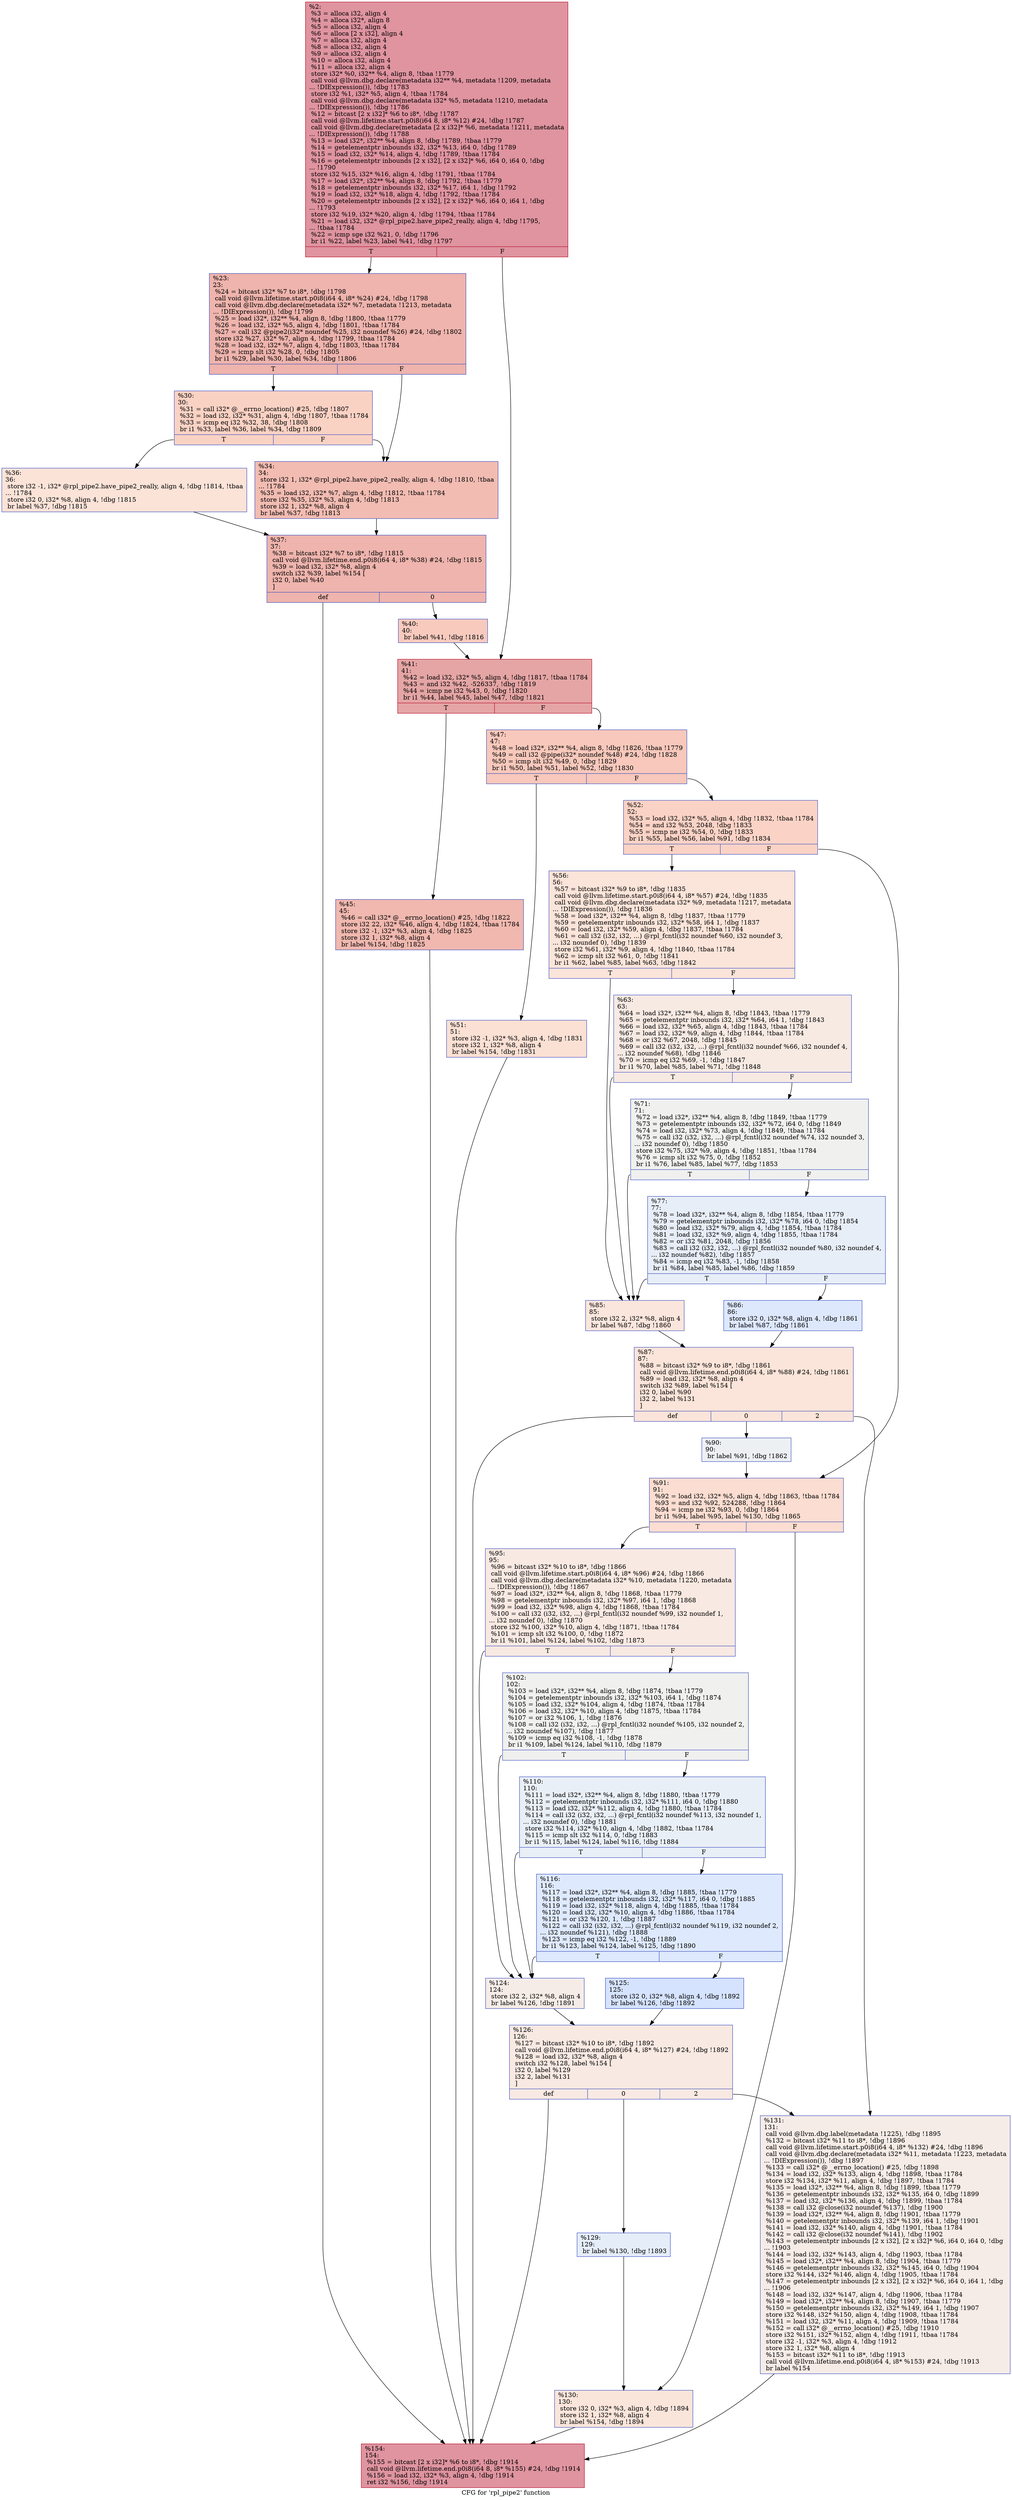 digraph "CFG for 'rpl_pipe2' function" {
	label="CFG for 'rpl_pipe2' function";

	Node0x26f6e60 [shape=record,color="#b70d28ff", style=filled, fillcolor="#b70d2870",label="{%2:\l  %3 = alloca i32, align 4\l  %4 = alloca i32*, align 8\l  %5 = alloca i32, align 4\l  %6 = alloca [2 x i32], align 4\l  %7 = alloca i32, align 4\l  %8 = alloca i32, align 4\l  %9 = alloca i32, align 4\l  %10 = alloca i32, align 4\l  %11 = alloca i32, align 4\l  store i32* %0, i32** %4, align 8, !tbaa !1779\l  call void @llvm.dbg.declare(metadata i32** %4, metadata !1209, metadata\l... !DIExpression()), !dbg !1783\l  store i32 %1, i32* %5, align 4, !tbaa !1784\l  call void @llvm.dbg.declare(metadata i32* %5, metadata !1210, metadata\l... !DIExpression()), !dbg !1786\l  %12 = bitcast [2 x i32]* %6 to i8*, !dbg !1787\l  call void @llvm.lifetime.start.p0i8(i64 8, i8* %12) #24, !dbg !1787\l  call void @llvm.dbg.declare(metadata [2 x i32]* %6, metadata !1211, metadata\l... !DIExpression()), !dbg !1788\l  %13 = load i32*, i32** %4, align 8, !dbg !1789, !tbaa !1779\l  %14 = getelementptr inbounds i32, i32* %13, i64 0, !dbg !1789\l  %15 = load i32, i32* %14, align 4, !dbg !1789, !tbaa !1784\l  %16 = getelementptr inbounds [2 x i32], [2 x i32]* %6, i64 0, i64 0, !dbg\l... !1790\l  store i32 %15, i32* %16, align 4, !dbg !1791, !tbaa !1784\l  %17 = load i32*, i32** %4, align 8, !dbg !1792, !tbaa !1779\l  %18 = getelementptr inbounds i32, i32* %17, i64 1, !dbg !1792\l  %19 = load i32, i32* %18, align 4, !dbg !1792, !tbaa !1784\l  %20 = getelementptr inbounds [2 x i32], [2 x i32]* %6, i64 0, i64 1, !dbg\l... !1793\l  store i32 %19, i32* %20, align 4, !dbg !1794, !tbaa !1784\l  %21 = load i32, i32* @rpl_pipe2.have_pipe2_really, align 4, !dbg !1795,\l... !tbaa !1784\l  %22 = icmp sge i32 %21, 0, !dbg !1796\l  br i1 %22, label %23, label %41, !dbg !1797\l|{<s0>T|<s1>F}}"];
	Node0x26f6e60:s0 -> Node0x26f6fc0;
	Node0x26f6e60:s1 -> Node0x26f71a0;
	Node0x26f6fc0 [shape=record,color="#3d50c3ff", style=filled, fillcolor="#d8564670",label="{%23:\l23:                                               \l  %24 = bitcast i32* %7 to i8*, !dbg !1798\l  call void @llvm.lifetime.start.p0i8(i64 4, i8* %24) #24, !dbg !1798\l  call void @llvm.dbg.declare(metadata i32* %7, metadata !1213, metadata\l... !DIExpression()), !dbg !1799\l  %25 = load i32*, i32** %4, align 8, !dbg !1800, !tbaa !1779\l  %26 = load i32, i32* %5, align 4, !dbg !1801, !tbaa !1784\l  %27 = call i32 @pipe2(i32* noundef %25, i32 noundef %26) #24, !dbg !1802\l  store i32 %27, i32* %7, align 4, !dbg !1799, !tbaa !1784\l  %28 = load i32, i32* %7, align 4, !dbg !1803, !tbaa !1784\l  %29 = icmp slt i32 %28, 0, !dbg !1805\l  br i1 %29, label %30, label %34, !dbg !1806\l|{<s0>T|<s1>F}}"];
	Node0x26f6fc0:s0 -> Node0x26f7010;
	Node0x26f6fc0:s1 -> Node0x26f7060;
	Node0x26f7010 [shape=record,color="#3d50c3ff", style=filled, fillcolor="#f4987a70",label="{%30:\l30:                                               \l  %31 = call i32* @__errno_location() #25, !dbg !1807\l  %32 = load i32, i32* %31, align 4, !dbg !1807, !tbaa !1784\l  %33 = icmp eq i32 %32, 38, !dbg !1808\l  br i1 %33, label %36, label %34, !dbg !1809\l|{<s0>T|<s1>F}}"];
	Node0x26f7010:s0 -> Node0x26f70b0;
	Node0x26f7010:s1 -> Node0x26f7060;
	Node0x26f7060 [shape=record,color="#3d50c3ff", style=filled, fillcolor="#e1675170",label="{%34:\l34:                                               \l  store i32 1, i32* @rpl_pipe2.have_pipe2_really, align 4, !dbg !1810, !tbaa\l... !1784\l  %35 = load i32, i32* %7, align 4, !dbg !1812, !tbaa !1784\l  store i32 %35, i32* %3, align 4, !dbg !1813\l  store i32 1, i32* %8, align 4\l  br label %37, !dbg !1813\l}"];
	Node0x26f7060 -> Node0x26f7100;
	Node0x26f70b0 [shape=record,color="#3d50c3ff", style=filled, fillcolor="#f6bfa670",label="{%36:\l36:                                               \l  store i32 -1, i32* @rpl_pipe2.have_pipe2_really, align 4, !dbg !1814, !tbaa\l... !1784\l  store i32 0, i32* %8, align 4, !dbg !1815\l  br label %37, !dbg !1815\l}"];
	Node0x26f70b0 -> Node0x26f7100;
	Node0x26f7100 [shape=record,color="#3d50c3ff", style=filled, fillcolor="#d8564670",label="{%37:\l37:                                               \l  %38 = bitcast i32* %7 to i8*, !dbg !1815\l  call void @llvm.lifetime.end.p0i8(i64 4, i8* %38) #24, !dbg !1815\l  %39 = load i32, i32* %8, align 4\l  switch i32 %39, label %154 [\l    i32 0, label %40\l  ]\l|{<s0>def|<s1>0}}"];
	Node0x26f7100:s0 -> Node0x26f7920;
	Node0x26f7100:s1 -> Node0x26f7150;
	Node0x26f7150 [shape=record,color="#3d50c3ff", style=filled, fillcolor="#ef886b70",label="{%40:\l40:                                               \l  br label %41, !dbg !1816\l}"];
	Node0x26f7150 -> Node0x26f71a0;
	Node0x26f71a0 [shape=record,color="#b70d28ff", style=filled, fillcolor="#c5333470",label="{%41:\l41:                                               \l  %42 = load i32, i32* %5, align 4, !dbg !1817, !tbaa !1784\l  %43 = and i32 %42, -526337, !dbg !1819\l  %44 = icmp ne i32 %43, 0, !dbg !1820\l  br i1 %44, label %45, label %47, !dbg !1821\l|{<s0>T|<s1>F}}"];
	Node0x26f71a0:s0 -> Node0x26f71f0;
	Node0x26f71a0:s1 -> Node0x26f7240;
	Node0x26f71f0 [shape=record,color="#3d50c3ff", style=filled, fillcolor="#dc5d4a70",label="{%45:\l45:                                               \l  %46 = call i32* @__errno_location() #25, !dbg !1822\l  store i32 22, i32* %46, align 4, !dbg !1824, !tbaa !1784\l  store i32 -1, i32* %3, align 4, !dbg !1825\l  store i32 1, i32* %8, align 4\l  br label %154, !dbg !1825\l}"];
	Node0x26f71f0 -> Node0x26f7920;
	Node0x26f7240 [shape=record,color="#3d50c3ff", style=filled, fillcolor="#ed836670",label="{%47:\l47:                                               \l  %48 = load i32*, i32** %4, align 8, !dbg !1826, !tbaa !1779\l  %49 = call i32 @pipe(i32* noundef %48) #24, !dbg !1828\l  %50 = icmp slt i32 %49, 0, !dbg !1829\l  br i1 %50, label %51, label %52, !dbg !1830\l|{<s0>T|<s1>F}}"];
	Node0x26f7240:s0 -> Node0x26f7290;
	Node0x26f7240:s1 -> Node0x26f72e0;
	Node0x26f7290 [shape=record,color="#3d50c3ff", style=filled, fillcolor="#f7b99e70",label="{%51:\l51:                                               \l  store i32 -1, i32* %3, align 4, !dbg !1831\l  store i32 1, i32* %8, align 4\l  br label %154, !dbg !1831\l}"];
	Node0x26f7290 -> Node0x26f7920;
	Node0x26f72e0 [shape=record,color="#3d50c3ff", style=filled, fillcolor="#f59c7d70",label="{%52:\l52:                                               \l  %53 = load i32, i32* %5, align 4, !dbg !1832, !tbaa !1784\l  %54 = and i32 %53, 2048, !dbg !1833\l  %55 = icmp ne i32 %54, 0, !dbg !1833\l  br i1 %55, label %56, label %91, !dbg !1834\l|{<s0>T|<s1>F}}"];
	Node0x26f72e0:s0 -> Node0x26f7330;
	Node0x26f72e0:s1 -> Node0x26f75b0;
	Node0x26f7330 [shape=record,color="#3d50c3ff", style=filled, fillcolor="#f5c1a970",label="{%56:\l56:                                               \l  %57 = bitcast i32* %9 to i8*, !dbg !1835\l  call void @llvm.lifetime.start.p0i8(i64 4, i8* %57) #24, !dbg !1835\l  call void @llvm.dbg.declare(metadata i32* %9, metadata !1217, metadata\l... !DIExpression()), !dbg !1836\l  %58 = load i32*, i32** %4, align 8, !dbg !1837, !tbaa !1779\l  %59 = getelementptr inbounds i32, i32* %58, i64 1, !dbg !1837\l  %60 = load i32, i32* %59, align 4, !dbg !1837, !tbaa !1784\l  %61 = call i32 (i32, i32, ...) @rpl_fcntl(i32 noundef %60, i32 noundef 3,\l... i32 noundef 0), !dbg !1839\l  store i32 %61, i32* %9, align 4, !dbg !1840, !tbaa !1784\l  %62 = icmp slt i32 %61, 0, !dbg !1841\l  br i1 %62, label %85, label %63, !dbg !1842\l|{<s0>T|<s1>F}}"];
	Node0x26f7330:s0 -> Node0x26f7470;
	Node0x26f7330:s1 -> Node0x26f7380;
	Node0x26f7380 [shape=record,color="#3d50c3ff", style=filled, fillcolor="#eed0c070",label="{%63:\l63:                                               \l  %64 = load i32*, i32** %4, align 8, !dbg !1843, !tbaa !1779\l  %65 = getelementptr inbounds i32, i32* %64, i64 1, !dbg !1843\l  %66 = load i32, i32* %65, align 4, !dbg !1843, !tbaa !1784\l  %67 = load i32, i32* %9, align 4, !dbg !1844, !tbaa !1784\l  %68 = or i32 %67, 2048, !dbg !1845\l  %69 = call i32 (i32, i32, ...) @rpl_fcntl(i32 noundef %66, i32 noundef 4,\l... i32 noundef %68), !dbg !1846\l  %70 = icmp eq i32 %69, -1, !dbg !1847\l  br i1 %70, label %85, label %71, !dbg !1848\l|{<s0>T|<s1>F}}"];
	Node0x26f7380:s0 -> Node0x26f7470;
	Node0x26f7380:s1 -> Node0x26f73d0;
	Node0x26f73d0 [shape=record,color="#3d50c3ff", style=filled, fillcolor="#dedcdb70",label="{%71:\l71:                                               \l  %72 = load i32*, i32** %4, align 8, !dbg !1849, !tbaa !1779\l  %73 = getelementptr inbounds i32, i32* %72, i64 0, !dbg !1849\l  %74 = load i32, i32* %73, align 4, !dbg !1849, !tbaa !1784\l  %75 = call i32 (i32, i32, ...) @rpl_fcntl(i32 noundef %74, i32 noundef 3,\l... i32 noundef 0), !dbg !1850\l  store i32 %75, i32* %9, align 4, !dbg !1851, !tbaa !1784\l  %76 = icmp slt i32 %75, 0, !dbg !1852\l  br i1 %76, label %85, label %77, !dbg !1853\l|{<s0>T|<s1>F}}"];
	Node0x26f73d0:s0 -> Node0x26f7470;
	Node0x26f73d0:s1 -> Node0x26f7420;
	Node0x26f7420 [shape=record,color="#3d50c3ff", style=filled, fillcolor="#cbd8ee70",label="{%77:\l77:                                               \l  %78 = load i32*, i32** %4, align 8, !dbg !1854, !tbaa !1779\l  %79 = getelementptr inbounds i32, i32* %78, i64 0, !dbg !1854\l  %80 = load i32, i32* %79, align 4, !dbg !1854, !tbaa !1784\l  %81 = load i32, i32* %9, align 4, !dbg !1855, !tbaa !1784\l  %82 = or i32 %81, 2048, !dbg !1856\l  %83 = call i32 (i32, i32, ...) @rpl_fcntl(i32 noundef %80, i32 noundef 4,\l... i32 noundef %82), !dbg !1857\l  %84 = icmp eq i32 %83, -1, !dbg !1858\l  br i1 %84, label %85, label %86, !dbg !1859\l|{<s0>T|<s1>F}}"];
	Node0x26f7420:s0 -> Node0x26f7470;
	Node0x26f7420:s1 -> Node0x26f74c0;
	Node0x26f7470 [shape=record,color="#3d50c3ff", style=filled, fillcolor="#f3c7b170",label="{%85:\l85:                                               \l  store i32 2, i32* %8, align 4\l  br label %87, !dbg !1860\l}"];
	Node0x26f7470 -> Node0x26f7510;
	Node0x26f74c0 [shape=record,color="#3d50c3ff", style=filled, fillcolor="#b2ccfb70",label="{%86:\l86:                                               \l  store i32 0, i32* %8, align 4, !dbg !1861\l  br label %87, !dbg !1861\l}"];
	Node0x26f74c0 -> Node0x26f7510;
	Node0x26f7510 [shape=record,color="#3d50c3ff", style=filled, fillcolor="#f5c1a970",label="{%87:\l87:                                               \l  %88 = bitcast i32* %9 to i8*, !dbg !1861\l  call void @llvm.lifetime.end.p0i8(i64 4, i8* %88) #24, !dbg !1861\l  %89 = load i32, i32* %8, align 4\l  switch i32 %89, label %154 [\l    i32 0, label %90\l    i32 2, label %131\l  ]\l|{<s0>def|<s1>0|<s2>2}}"];
	Node0x26f7510:s0 -> Node0x26f7920;
	Node0x26f7510:s1 -> Node0x26f7560;
	Node0x26f7510:s2 -> Node0x26f78d0;
	Node0x26f7560 [shape=record,color="#3d50c3ff", style=filled, fillcolor="#d6dce470",label="{%90:\l90:                                               \l  br label %91, !dbg !1862\l}"];
	Node0x26f7560 -> Node0x26f75b0;
	Node0x26f75b0 [shape=record,color="#3d50c3ff", style=filled, fillcolor="#f7b39670",label="{%91:\l91:                                               \l  %92 = load i32, i32* %5, align 4, !dbg !1863, !tbaa !1784\l  %93 = and i32 %92, 524288, !dbg !1864\l  %94 = icmp ne i32 %93, 0, !dbg !1864\l  br i1 %94, label %95, label %130, !dbg !1865\l|{<s0>T|<s1>F}}"];
	Node0x26f75b0:s0 -> Node0x26f7600;
	Node0x26f75b0:s1 -> Node0x26f7880;
	Node0x26f7600 [shape=record,color="#3d50c3ff", style=filled, fillcolor="#efcebd70",label="{%95:\l95:                                               \l  %96 = bitcast i32* %10 to i8*, !dbg !1866\l  call void @llvm.lifetime.start.p0i8(i64 4, i8* %96) #24, !dbg !1866\l  call void @llvm.dbg.declare(metadata i32* %10, metadata !1220, metadata\l... !DIExpression()), !dbg !1867\l  %97 = load i32*, i32** %4, align 8, !dbg !1868, !tbaa !1779\l  %98 = getelementptr inbounds i32, i32* %97, i64 1, !dbg !1868\l  %99 = load i32, i32* %98, align 4, !dbg !1868, !tbaa !1784\l  %100 = call i32 (i32, i32, ...) @rpl_fcntl(i32 noundef %99, i32 noundef 1,\l... i32 noundef 0), !dbg !1870\l  store i32 %100, i32* %10, align 4, !dbg !1871, !tbaa !1784\l  %101 = icmp slt i32 %100, 0, !dbg !1872\l  br i1 %101, label %124, label %102, !dbg !1873\l|{<s0>T|<s1>F}}"];
	Node0x26f7600:s0 -> Node0x26f7740;
	Node0x26f7600:s1 -> Node0x26f7650;
	Node0x26f7650 [shape=record,color="#3d50c3ff", style=filled, fillcolor="#dedcdb70",label="{%102:\l102:                                              \l  %103 = load i32*, i32** %4, align 8, !dbg !1874, !tbaa !1779\l  %104 = getelementptr inbounds i32, i32* %103, i64 1, !dbg !1874\l  %105 = load i32, i32* %104, align 4, !dbg !1874, !tbaa !1784\l  %106 = load i32, i32* %10, align 4, !dbg !1875, !tbaa !1784\l  %107 = or i32 %106, 1, !dbg !1876\l  %108 = call i32 (i32, i32, ...) @rpl_fcntl(i32 noundef %105, i32 noundef 2,\l... i32 noundef %107), !dbg !1877\l  %109 = icmp eq i32 %108, -1, !dbg !1878\l  br i1 %109, label %124, label %110, !dbg !1879\l|{<s0>T|<s1>F}}"];
	Node0x26f7650:s0 -> Node0x26f7740;
	Node0x26f7650:s1 -> Node0x26f76a0;
	Node0x26f76a0 [shape=record,color="#3d50c3ff", style=filled, fillcolor="#cedaeb70",label="{%110:\l110:                                              \l  %111 = load i32*, i32** %4, align 8, !dbg !1880, !tbaa !1779\l  %112 = getelementptr inbounds i32, i32* %111, i64 0, !dbg !1880\l  %113 = load i32, i32* %112, align 4, !dbg !1880, !tbaa !1784\l  %114 = call i32 (i32, i32, ...) @rpl_fcntl(i32 noundef %113, i32 noundef 1,\l... i32 noundef 0), !dbg !1881\l  store i32 %114, i32* %10, align 4, !dbg !1882, !tbaa !1784\l  %115 = icmp slt i32 %114, 0, !dbg !1883\l  br i1 %115, label %124, label %116, !dbg !1884\l|{<s0>T|<s1>F}}"];
	Node0x26f76a0:s0 -> Node0x26f7740;
	Node0x26f76a0:s1 -> Node0x26f76f0;
	Node0x26f76f0 [shape=record,color="#3d50c3ff", style=filled, fillcolor="#b5cdfa70",label="{%116:\l116:                                              \l  %117 = load i32*, i32** %4, align 8, !dbg !1885, !tbaa !1779\l  %118 = getelementptr inbounds i32, i32* %117, i64 0, !dbg !1885\l  %119 = load i32, i32* %118, align 4, !dbg !1885, !tbaa !1784\l  %120 = load i32, i32* %10, align 4, !dbg !1886, !tbaa !1784\l  %121 = or i32 %120, 1, !dbg !1887\l  %122 = call i32 (i32, i32, ...) @rpl_fcntl(i32 noundef %119, i32 noundef 2,\l... i32 noundef %121), !dbg !1888\l  %123 = icmp eq i32 %122, -1, !dbg !1889\l  br i1 %123, label %124, label %125, !dbg !1890\l|{<s0>T|<s1>F}}"];
	Node0x26f76f0:s0 -> Node0x26f7740;
	Node0x26f76f0:s1 -> Node0x26f7790;
	Node0x26f7740 [shape=record,color="#3d50c3ff", style=filled, fillcolor="#ead5c970",label="{%124:\l124:                                              \l  store i32 2, i32* %8, align 4\l  br label %126, !dbg !1891\l}"];
	Node0x26f7740 -> Node0x26f77e0;
	Node0x26f7790 [shape=record,color="#3d50c3ff", style=filled, fillcolor="#a1c0ff70",label="{%125:\l125:                                              \l  store i32 0, i32* %8, align 4, !dbg !1892\l  br label %126, !dbg !1892\l}"];
	Node0x26f7790 -> Node0x26f77e0;
	Node0x26f77e0 [shape=record,color="#3d50c3ff", style=filled, fillcolor="#efcebd70",label="{%126:\l126:                                              \l  %127 = bitcast i32* %10 to i8*, !dbg !1892\l  call void @llvm.lifetime.end.p0i8(i64 4, i8* %127) #24, !dbg !1892\l  %128 = load i32, i32* %8, align 4\l  switch i32 %128, label %154 [\l    i32 0, label %129\l    i32 2, label %131\l  ]\l|{<s0>def|<s1>0|<s2>2}}"];
	Node0x26f77e0:s0 -> Node0x26f7920;
	Node0x26f77e0:s1 -> Node0x26f7830;
	Node0x26f77e0:s2 -> Node0x26f78d0;
	Node0x26f7830 [shape=record,color="#3d50c3ff", style=filled, fillcolor="#c5d6f270",label="{%129:\l129:                                              \l  br label %130, !dbg !1893\l}"];
	Node0x26f7830 -> Node0x26f7880;
	Node0x26f7880 [shape=record,color="#3d50c3ff", style=filled, fillcolor="#f4c5ad70",label="{%130:\l130:                                              \l  store i32 0, i32* %3, align 4, !dbg !1894\l  store i32 1, i32* %8, align 4\l  br label %154, !dbg !1894\l}"];
	Node0x26f7880 -> Node0x26f7920;
	Node0x26f78d0 [shape=record,color="#3d50c3ff", style=filled, fillcolor="#ead5c970",label="{%131:\l131:                                              \l  call void @llvm.dbg.label(metadata !1225), !dbg !1895\l  %132 = bitcast i32* %11 to i8*, !dbg !1896\l  call void @llvm.lifetime.start.p0i8(i64 4, i8* %132) #24, !dbg !1896\l  call void @llvm.dbg.declare(metadata i32* %11, metadata !1223, metadata\l... !DIExpression()), !dbg !1897\l  %133 = call i32* @__errno_location() #25, !dbg !1898\l  %134 = load i32, i32* %133, align 4, !dbg !1898, !tbaa !1784\l  store i32 %134, i32* %11, align 4, !dbg !1897, !tbaa !1784\l  %135 = load i32*, i32** %4, align 8, !dbg !1899, !tbaa !1779\l  %136 = getelementptr inbounds i32, i32* %135, i64 0, !dbg !1899\l  %137 = load i32, i32* %136, align 4, !dbg !1899, !tbaa !1784\l  %138 = call i32 @close(i32 noundef %137), !dbg !1900\l  %139 = load i32*, i32** %4, align 8, !dbg !1901, !tbaa !1779\l  %140 = getelementptr inbounds i32, i32* %139, i64 1, !dbg !1901\l  %141 = load i32, i32* %140, align 4, !dbg !1901, !tbaa !1784\l  %142 = call i32 @close(i32 noundef %141), !dbg !1902\l  %143 = getelementptr inbounds [2 x i32], [2 x i32]* %6, i64 0, i64 0, !dbg\l... !1903\l  %144 = load i32, i32* %143, align 4, !dbg !1903, !tbaa !1784\l  %145 = load i32*, i32** %4, align 8, !dbg !1904, !tbaa !1779\l  %146 = getelementptr inbounds i32, i32* %145, i64 0, !dbg !1904\l  store i32 %144, i32* %146, align 4, !dbg !1905, !tbaa !1784\l  %147 = getelementptr inbounds [2 x i32], [2 x i32]* %6, i64 0, i64 1, !dbg\l... !1906\l  %148 = load i32, i32* %147, align 4, !dbg !1906, !tbaa !1784\l  %149 = load i32*, i32** %4, align 8, !dbg !1907, !tbaa !1779\l  %150 = getelementptr inbounds i32, i32* %149, i64 1, !dbg !1907\l  store i32 %148, i32* %150, align 4, !dbg !1908, !tbaa !1784\l  %151 = load i32, i32* %11, align 4, !dbg !1909, !tbaa !1784\l  %152 = call i32* @__errno_location() #25, !dbg !1910\l  store i32 %151, i32* %152, align 4, !dbg !1911, !tbaa !1784\l  store i32 -1, i32* %3, align 4, !dbg !1912\l  store i32 1, i32* %8, align 4\l  %153 = bitcast i32* %11 to i8*, !dbg !1913\l  call void @llvm.lifetime.end.p0i8(i64 4, i8* %153) #24, !dbg !1913\l  br label %154\l}"];
	Node0x26f78d0 -> Node0x26f7920;
	Node0x26f7920 [shape=record,color="#b70d28ff", style=filled, fillcolor="#b70d2870",label="{%154:\l154:                                              \l  %155 = bitcast [2 x i32]* %6 to i8*, !dbg !1914\l  call void @llvm.lifetime.end.p0i8(i64 8, i8* %155) #24, !dbg !1914\l  %156 = load i32, i32* %3, align 4, !dbg !1914\l  ret i32 %156, !dbg !1914\l}"];
}
